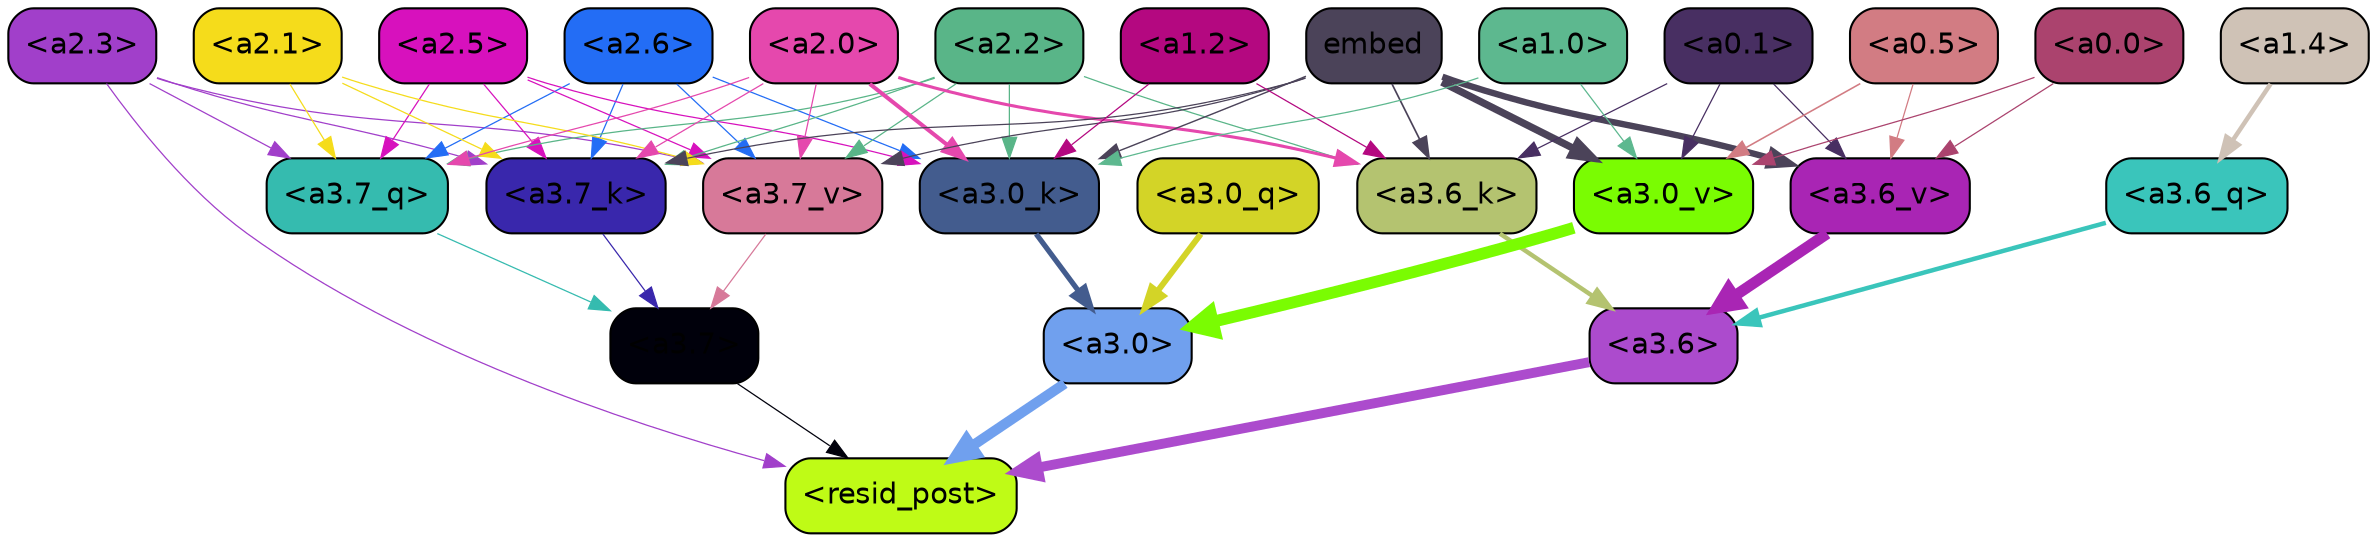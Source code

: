 strict digraph "" {
	graph [bgcolor=transparent,
		layout=dot,
		overlap=false,
		splines=true
	];
	"<a3.7>"	[color=black,
		fillcolor="#00000b",
		fontname=Helvetica,
		shape=box,
		style="filled, rounded"];
	"<resid_post>"	[color=black,
		fillcolor="#bffb16",
		fontname=Helvetica,
		shape=box,
		style="filled, rounded"];
	"<a3.7>" -> "<resid_post>"	[color="#00000b",
		penwidth=0.6];
	"<a3.6>"	[color=black,
		fillcolor="#ac4bcd",
		fontname=Helvetica,
		shape=box,
		style="filled, rounded"];
	"<a3.6>" -> "<resid_post>"	[color="#ac4bcd",
		penwidth=4.7534414529800415];
	"<a3.0>"	[color=black,
		fillcolor="#70a0ee",
		fontname=Helvetica,
		shape=box,
		style="filled, rounded"];
	"<a3.0>" -> "<resid_post>"	[color="#70a0ee",
		penwidth=4.898576855659485];
	"<a2.3>"	[color=black,
		fillcolor="#a13fca",
		fontname=Helvetica,
		shape=box,
		style="filled, rounded"];
	"<a2.3>" -> "<resid_post>"	[color="#a13fca",
		penwidth=0.6];
	"<a3.7_q>"	[color=black,
		fillcolor="#35bbaf",
		fontname=Helvetica,
		shape=box,
		style="filled, rounded"];
	"<a2.3>" -> "<a3.7_q>"	[color="#a13fca",
		penwidth=0.6];
	"<a3.7_k>"	[color=black,
		fillcolor="#3927ac",
		fontname=Helvetica,
		shape=box,
		style="filled, rounded"];
	"<a2.3>" -> "<a3.7_k>"	[color="#a13fca",
		penwidth=0.6];
	"<a3.7_v>"	[color=black,
		fillcolor="#d77999",
		fontname=Helvetica,
		shape=box,
		style="filled, rounded"];
	"<a2.3>" -> "<a3.7_v>"	[color="#a13fca",
		penwidth=0.6];
	"<a3.7_q>" -> "<a3.7>"	[color="#35bbaf",
		penwidth=0.6];
	"<a3.6_q>"	[color=black,
		fillcolor="#3ac5bb",
		fontname=Helvetica,
		shape=box,
		style="filled, rounded"];
	"<a3.6_q>" -> "<a3.6>"	[color="#3ac5bb",
		penwidth=2.160832464694977];
	"<a3.0_q>"	[color=black,
		fillcolor="#d3d427",
		fontname=Helvetica,
		shape=box,
		style="filled, rounded"];
	"<a3.0_q>" -> "<a3.0>"	[color="#d3d427",
		penwidth=2.870753765106201];
	"<a3.7_k>" -> "<a3.7>"	[color="#3927ac",
		penwidth=0.6];
	"<a3.6_k>"	[color=black,
		fillcolor="#b4c370",
		fontname=Helvetica,
		shape=box,
		style="filled, rounded"];
	"<a3.6_k>" -> "<a3.6>"	[color="#b4c370",
		penwidth=2.13908451795578];
	"<a3.0_k>"	[color=black,
		fillcolor="#435c8e",
		fontname=Helvetica,
		shape=box,
		style="filled, rounded"];
	"<a3.0_k>" -> "<a3.0>"	[color="#435c8e",
		penwidth=2.520303964614868];
	"<a3.7_v>" -> "<a3.7>"	[color="#d77999",
		penwidth=0.6];
	"<a3.6_v>"	[color=black,
		fillcolor="#a925b4",
		fontname=Helvetica,
		shape=box,
		style="filled, rounded"];
	"<a3.6_v>" -> "<a3.6>"	[color="#a925b4",
		penwidth=5.297133803367615];
	"<a3.0_v>"	[color=black,
		fillcolor="#7afc02",
		fontname=Helvetica,
		shape=box,
		style="filled, rounded"];
	"<a3.0_v>" -> "<a3.0>"	[color="#7afc02",
		penwidth=5.680712580680847];
	"<a2.6>"	[color=black,
		fillcolor="#236df5",
		fontname=Helvetica,
		shape=box,
		style="filled, rounded"];
	"<a2.6>" -> "<a3.7_q>"	[color="#236df5",
		penwidth=0.6];
	"<a2.6>" -> "<a3.7_k>"	[color="#236df5",
		penwidth=0.6];
	"<a2.6>" -> "<a3.0_k>"	[color="#236df5",
		penwidth=0.6];
	"<a2.6>" -> "<a3.7_v>"	[color="#236df5",
		penwidth=0.6];
	"<a2.5>"	[color=black,
		fillcolor="#d711bd",
		fontname=Helvetica,
		shape=box,
		style="filled, rounded"];
	"<a2.5>" -> "<a3.7_q>"	[color="#d711bd",
		penwidth=0.6];
	"<a2.5>" -> "<a3.7_k>"	[color="#d711bd",
		penwidth=0.6];
	"<a2.5>" -> "<a3.0_k>"	[color="#d711bd",
		penwidth=0.6];
	"<a2.5>" -> "<a3.7_v>"	[color="#d711bd",
		penwidth=0.6];
	"<a2.2>"	[color=black,
		fillcolor="#59b588",
		fontname=Helvetica,
		shape=box,
		style="filled, rounded"];
	"<a2.2>" -> "<a3.7_q>"	[color="#59b588",
		penwidth=0.6];
	"<a2.2>" -> "<a3.7_k>"	[color="#59b588",
		penwidth=0.6];
	"<a2.2>" -> "<a3.6_k>"	[color="#59b588",
		penwidth=0.6];
	"<a2.2>" -> "<a3.0_k>"	[color="#59b588",
		penwidth=0.6];
	"<a2.2>" -> "<a3.7_v>"	[color="#59b588",
		penwidth=0.6];
	"<a2.1>"	[color=black,
		fillcolor="#f5dc1b",
		fontname=Helvetica,
		shape=box,
		style="filled, rounded"];
	"<a2.1>" -> "<a3.7_q>"	[color="#f5dc1b",
		penwidth=0.6];
	"<a2.1>" -> "<a3.7_k>"	[color="#f5dc1b",
		penwidth=0.6];
	"<a2.1>" -> "<a3.7_v>"	[color="#f5dc1b",
		penwidth=0.6];
	"<a2.0>"	[color=black,
		fillcolor="#e548ad",
		fontname=Helvetica,
		shape=box,
		style="filled, rounded"];
	"<a2.0>" -> "<a3.7_q>"	[color="#e548ad",
		penwidth=0.6];
	"<a2.0>" -> "<a3.7_k>"	[color="#e548ad",
		penwidth=0.6];
	"<a2.0>" -> "<a3.6_k>"	[color="#e548ad",
		penwidth=1.4807794839143753];
	"<a2.0>" -> "<a3.0_k>"	[color="#e548ad",
		penwidth=1.9436544477939606];
	"<a2.0>" -> "<a3.7_v>"	[color="#e548ad",
		penwidth=0.6];
	"<a1.4>"	[color=black,
		fillcolor="#cfc2b6",
		fontname=Helvetica,
		shape=box,
		style="filled, rounded"];
	"<a1.4>" -> "<a3.6_q>"	[color="#cfc2b6",
		penwidth=2.1635248363018036];
	embed	[color=black,
		fillcolor="#4b4359",
		fontname=Helvetica,
		shape=box,
		style="filled, rounded"];
	embed -> "<a3.7_k>"	[color="#4b4359",
		penwidth=0.6];
	embed -> "<a3.6_k>"	[color="#4b4359",
		penwidth=0.8202246725559235];
	embed -> "<a3.0_k>"	[color="#4b4359",
		penwidth=0.6771316379308701];
	embed -> "<a3.7_v>"	[color="#4b4359",
		penwidth=0.6];
	embed -> "<a3.6_v>"	[color="#4b4359",
		penwidth=3.067279100418091];
	embed -> "<a3.0_v>"	[color="#4b4359",
		penwidth=3.5202720761299133];
	"<a1.2>"	[color=black,
		fillcolor="#b40880",
		fontname=Helvetica,
		shape=box,
		style="filled, rounded"];
	"<a1.2>" -> "<a3.6_k>"	[color="#b40880",
		penwidth=0.6];
	"<a1.2>" -> "<a3.0_k>"	[color="#b40880",
		penwidth=0.6];
	"<a0.1>"	[color=black,
		fillcolor="#482f62",
		fontname=Helvetica,
		shape=box,
		style="filled, rounded"];
	"<a0.1>" -> "<a3.6_k>"	[color="#482f62",
		penwidth=0.6];
	"<a0.1>" -> "<a3.6_v>"	[color="#482f62",
		penwidth=0.6];
	"<a0.1>" -> "<a3.0_v>"	[color="#482f62",
		penwidth=0.6];
	"<a1.0>"	[color=black,
		fillcolor="#5db88f",
		fontname=Helvetica,
		shape=box,
		style="filled, rounded"];
	"<a1.0>" -> "<a3.0_k>"	[color="#5db88f",
		penwidth=0.6];
	"<a1.0>" -> "<a3.0_v>"	[color="#5db88f",
		penwidth=0.6];
	"<a0.5>"	[color=black,
		fillcolor="#d27c83",
		fontname=Helvetica,
		shape=box,
		style="filled, rounded"];
	"<a0.5>" -> "<a3.6_v>"	[color="#d27c83",
		penwidth=0.6];
	"<a0.5>" -> "<a3.0_v>"	[color="#d27c83",
		penwidth=0.764040544629097];
	"<a0.0>"	[color=black,
		fillcolor="#ab436e",
		fontname=Helvetica,
		shape=box,
		style="filled, rounded"];
	"<a0.0>" -> "<a3.6_v>"	[color="#ab436e",
		penwidth=0.6];
	"<a0.0>" -> "<a3.0_v>"	[color="#ab436e",
		penwidth=0.6];
}
